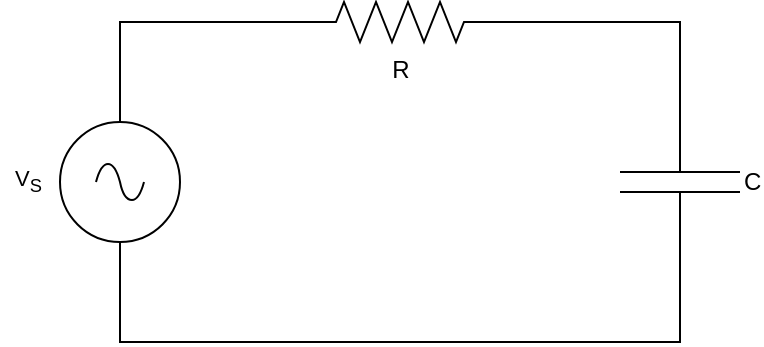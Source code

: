 <mxfile version="28.2.7">
  <diagram name="Page 1" id="Page-1">
    <mxGraphModel dx="777" dy="437" grid="1" gridSize="10" guides="1" tooltips="1" connect="1" arrows="1" fold="1" page="1" pageScale="1" pageWidth="827" pageHeight="1169" math="0" shadow="0">
      <root>
        <mxCell id="0" />
        <mxCell id="1" parent="0" />
        <mxCell id="8oHd431DDKER3UKXPeg6-15" value="&lt;div align=&quot;right&quot;&gt;V&lt;sub&gt;S&lt;/sub&gt;&lt;/div&gt;" style="text;html=1;whiteSpace=wrap;strokeColor=none;fillColor=none;align=right;verticalAlign=middle;rounded=0;fontFamily=Helvetica;fontSize=11;fontColor=default;labelBackgroundColor=default;convertToSvg=1;" vertex="1" parent="1">
          <mxGeometry x="60" y="225" width="23" height="30" as="geometry" />
        </mxCell>
        <mxCell id="8oHd431DDKER3UKXPeg6-17" value="" style="pointerEvents=1;verticalLabelPosition=bottom;shadow=0;dashed=0;align=center;html=1;verticalAlign=top;shape=mxgraph.electrical.signal_sources.source;aspect=fixed;points=[[0.5,0,0],[1,0.5,0],[0.5,1,0],[0,0.5,0]];elSignalType=ac;convertToSvg=1;" vertex="1" parent="1">
          <mxGeometry x="90" y="210" width="60" height="60" as="geometry" />
        </mxCell>
        <mxCell id="8oHd431DDKER3UKXPeg6-18" value="R" style="pointerEvents=1;verticalLabelPosition=bottom;shadow=0;dashed=0;align=center;html=1;verticalAlign=top;shape=mxgraph.electrical.resistors.resistor_2;convertToSvg=1;" vertex="1" parent="1">
          <mxGeometry x="210" y="150" width="100" height="20" as="geometry" />
        </mxCell>
        <mxCell id="8oHd431DDKER3UKXPeg6-19" value="C" style="pointerEvents=1;verticalLabelPosition=bottom;shadow=0;dashed=0;align=left;html=1;verticalAlign=middle;shape=mxgraph.electrical.capacitors.capacitor_1;rotation=90;horizontal=0;convertToSvg=1;" vertex="1" parent="1">
          <mxGeometry x="350" y="210" width="100" height="60" as="geometry" />
        </mxCell>
        <mxCell id="8oHd431DDKER3UKXPeg6-20" style="edgeStyle=orthogonalEdgeStyle;rounded=0;orthogonalLoop=1;jettySize=auto;html=1;exitX=1;exitY=0.5;exitDx=0;exitDy=0;exitPerimeter=0;entryX=0;entryY=0.5;entryDx=0;entryDy=0;entryPerimeter=0;endArrow=none;endFill=0;convertToSvg=1;" edge="1" parent="1" source="8oHd431DDKER3UKXPeg6-18" target="8oHd431DDKER3UKXPeg6-19">
          <mxGeometry relative="1" as="geometry" />
        </mxCell>
        <mxCell id="8oHd431DDKER3UKXPeg6-21" style="edgeStyle=orthogonalEdgeStyle;shape=connector;rounded=0;orthogonalLoop=1;jettySize=auto;html=1;exitX=1;exitY=0.5;exitDx=0;exitDy=0;exitPerimeter=0;entryX=0.5;entryY=1;entryDx=0;entryDy=0;entryPerimeter=0;strokeColor=default;align=center;verticalAlign=middle;fontFamily=Helvetica;fontSize=11;fontColor=default;labelBackgroundColor=default;endArrow=none;endFill=0;convertToSvg=1;" edge="1" parent="1" source="8oHd431DDKER3UKXPeg6-19" target="8oHd431DDKER3UKXPeg6-17">
          <mxGeometry relative="1" as="geometry">
            <Array as="points">
              <mxPoint x="400" y="320" />
              <mxPoint x="120" y="320" />
            </Array>
          </mxGeometry>
        </mxCell>
        <mxCell id="8oHd431DDKER3UKXPeg6-22" style="edgeStyle=orthogonalEdgeStyle;shape=connector;rounded=0;orthogonalLoop=1;jettySize=auto;html=1;exitX=0;exitY=0.5;exitDx=0;exitDy=0;exitPerimeter=0;entryX=0.5;entryY=0;entryDx=0;entryDy=0;entryPerimeter=0;strokeColor=default;align=center;verticalAlign=middle;fontFamily=Helvetica;fontSize=11;fontColor=default;labelBackgroundColor=default;endArrow=none;endFill=0;convertToSvg=1;" edge="1" parent="1" source="8oHd431DDKER3UKXPeg6-18" target="8oHd431DDKER3UKXPeg6-17">
          <mxGeometry relative="1" as="geometry" />
        </mxCell>
      </root>
    </mxGraphModel>
  </diagram>
</mxfile>
